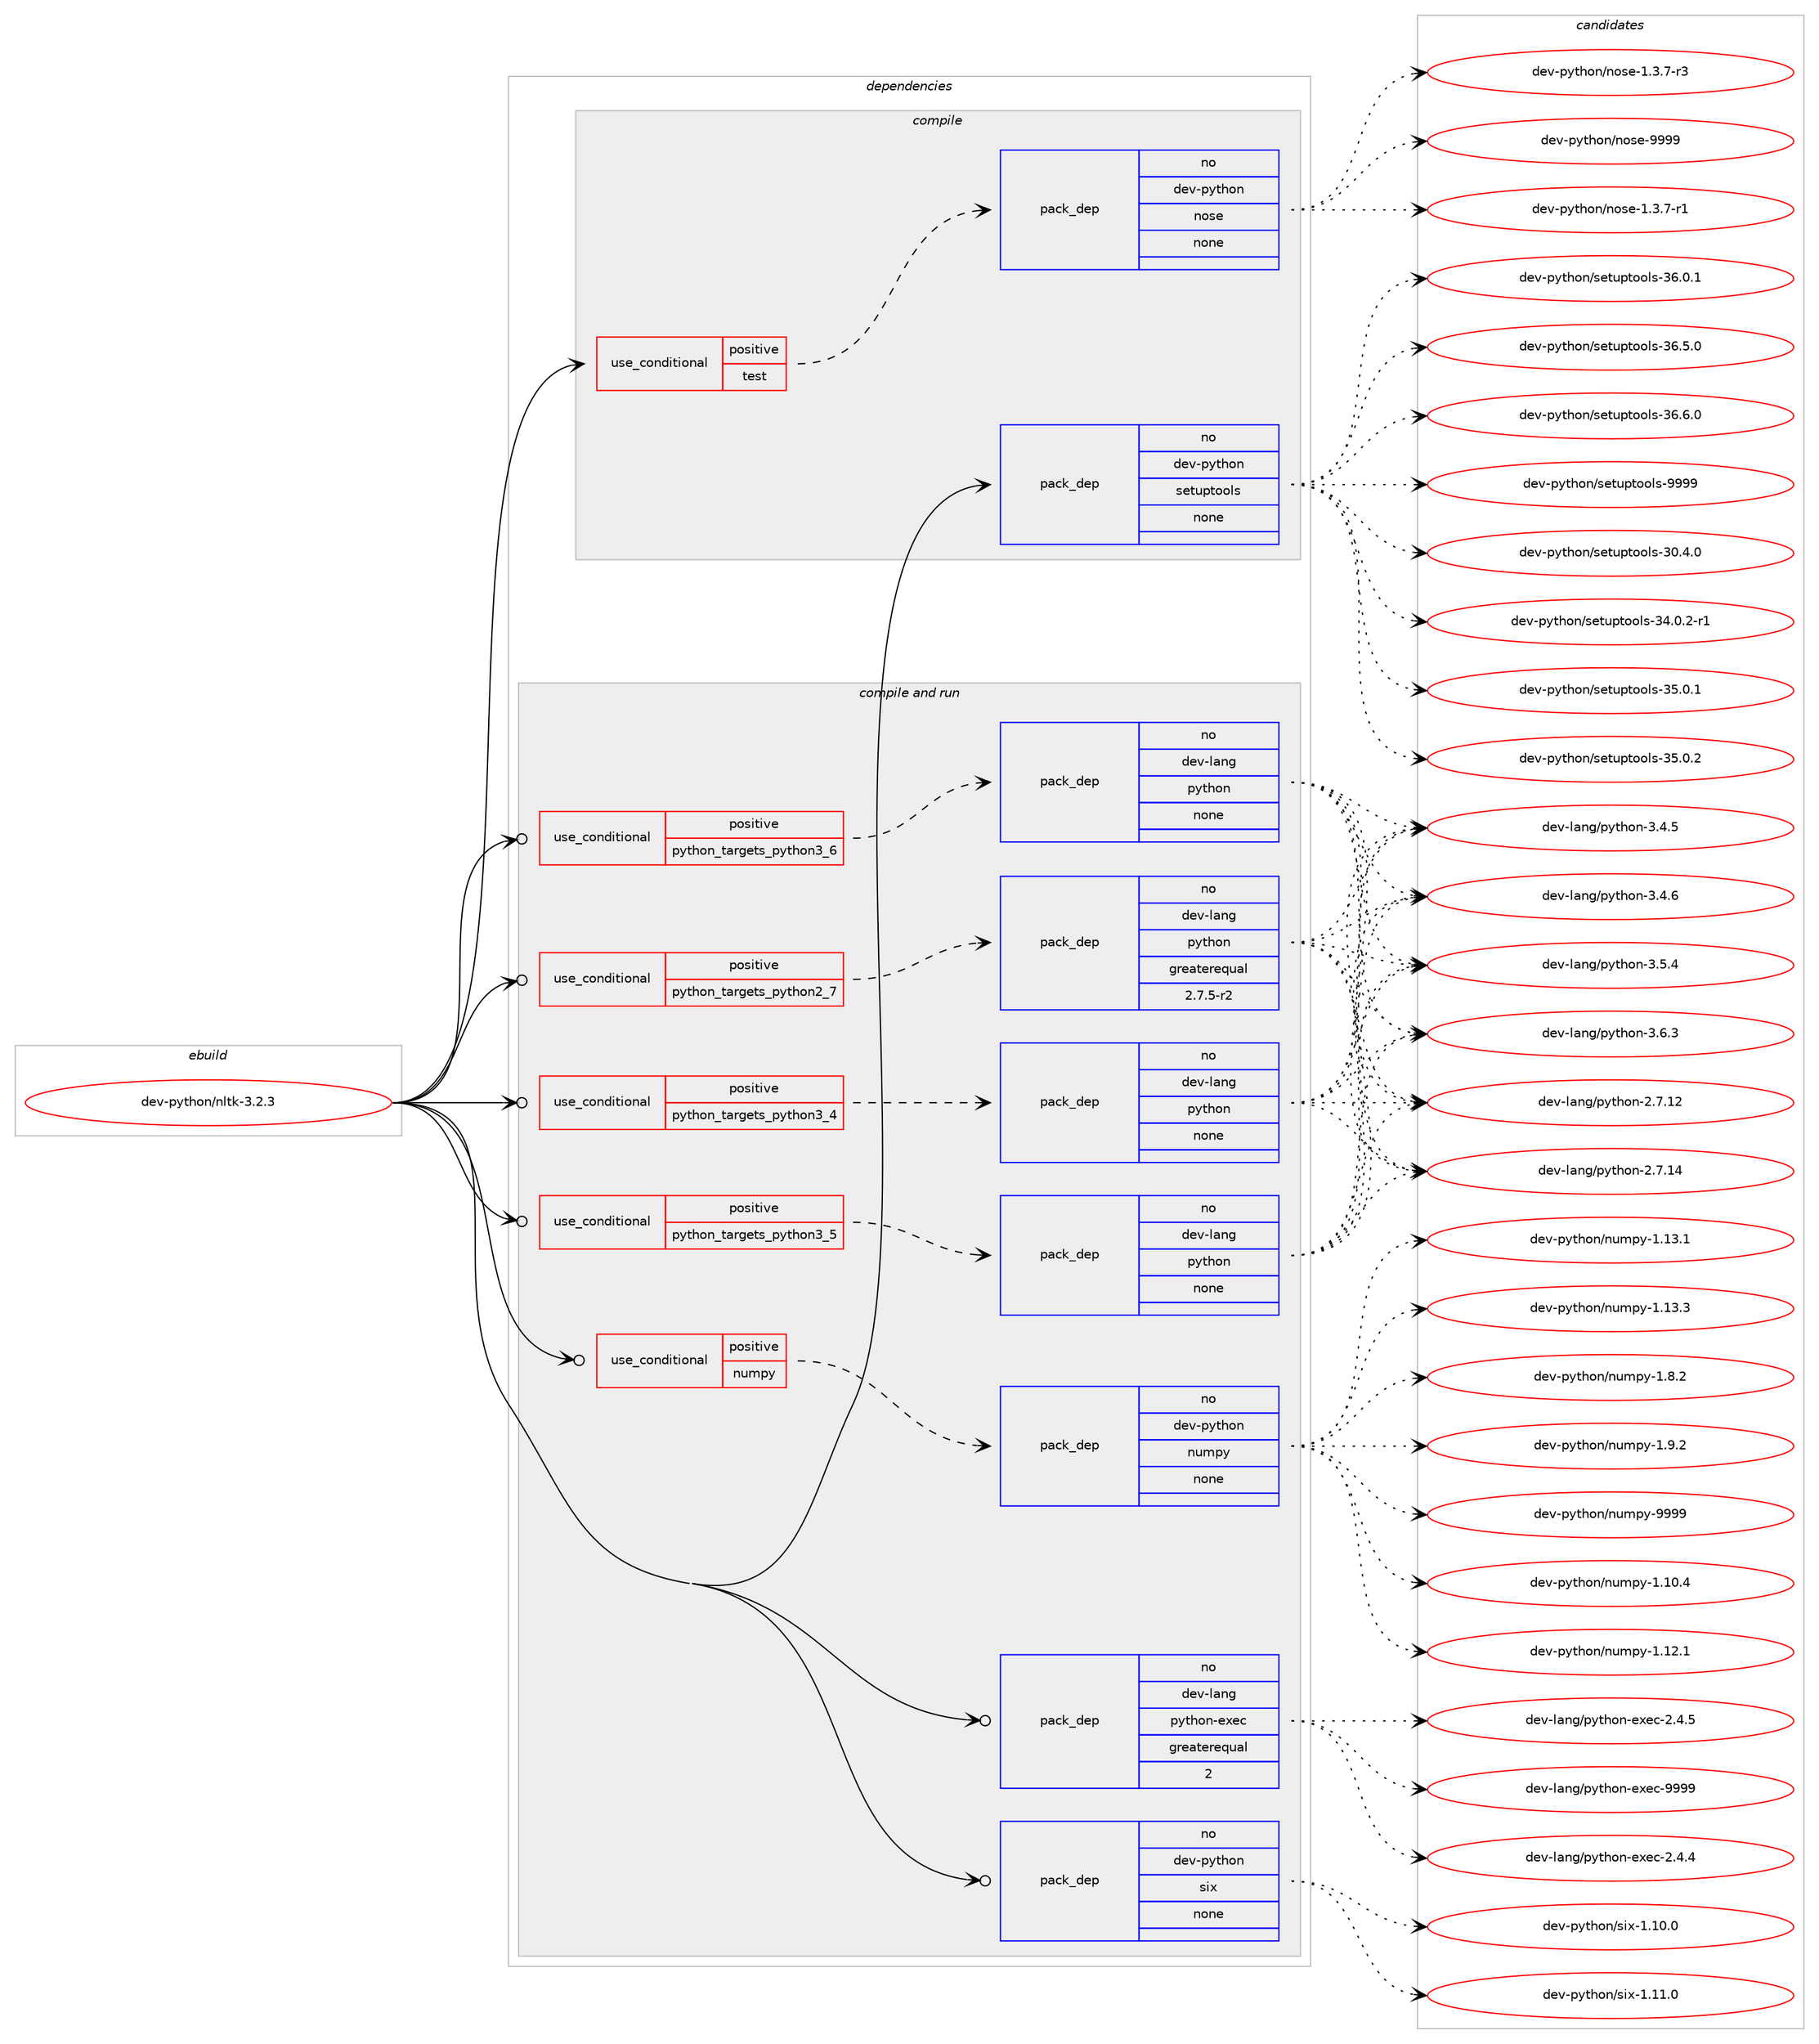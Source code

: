 digraph prolog {

# *************
# Graph options
# *************

newrank=true;
concentrate=true;
compound=true;
graph [rankdir=LR,fontname=Helvetica,fontsize=10,ranksep=1.5];#, ranksep=2.5, nodesep=0.2];
edge  [arrowhead=vee];
node  [fontname=Helvetica,fontsize=10];

# **********
# The ebuild
# **********

subgraph cluster_leftcol {
color=gray;
rank=same;
label=<<i>ebuild</i>>;
id [label="dev-python/nltk-3.2.3", color=red, width=4, href="../dev-python/nltk-3.2.3.svg"];
}

# ****************
# The dependencies
# ****************

subgraph cluster_midcol {
color=gray;
label=<<i>dependencies</i>>;
subgraph cluster_compile {
fillcolor="#eeeeee";
style=filled;
label=<<i>compile</i>>;
subgraph cond36063 {
dependency168062 [label=<<TABLE BORDER="0" CELLBORDER="1" CELLSPACING="0" CELLPADDING="4"><TR><TD ROWSPAN="3" CELLPADDING="10">use_conditional</TD></TR><TR><TD>positive</TD></TR><TR><TD>test</TD></TR></TABLE>>, shape=none, color=red];
subgraph pack128140 {
dependency168063 [label=<<TABLE BORDER="0" CELLBORDER="1" CELLSPACING="0" CELLPADDING="4" WIDTH="220"><TR><TD ROWSPAN="6" CELLPADDING="30">pack_dep</TD></TR><TR><TD WIDTH="110">no</TD></TR><TR><TD>dev-python</TD></TR><TR><TD>nose</TD></TR><TR><TD>none</TD></TR><TR><TD></TD></TR></TABLE>>, shape=none, color=blue];
}
dependency168062:e -> dependency168063:w [weight=20,style="dashed",arrowhead="vee"];
}
id:e -> dependency168062:w [weight=20,style="solid",arrowhead="vee"];
subgraph pack128141 {
dependency168064 [label=<<TABLE BORDER="0" CELLBORDER="1" CELLSPACING="0" CELLPADDING="4" WIDTH="220"><TR><TD ROWSPAN="6" CELLPADDING="30">pack_dep</TD></TR><TR><TD WIDTH="110">no</TD></TR><TR><TD>dev-python</TD></TR><TR><TD>setuptools</TD></TR><TR><TD>none</TD></TR><TR><TD></TD></TR></TABLE>>, shape=none, color=blue];
}
id:e -> dependency168064:w [weight=20,style="solid",arrowhead="vee"];
}
subgraph cluster_compileandrun {
fillcolor="#eeeeee";
style=filled;
label=<<i>compile and run</i>>;
subgraph cond36064 {
dependency168065 [label=<<TABLE BORDER="0" CELLBORDER="1" CELLSPACING="0" CELLPADDING="4"><TR><TD ROWSPAN="3" CELLPADDING="10">use_conditional</TD></TR><TR><TD>positive</TD></TR><TR><TD>numpy</TD></TR></TABLE>>, shape=none, color=red];
subgraph pack128142 {
dependency168066 [label=<<TABLE BORDER="0" CELLBORDER="1" CELLSPACING="0" CELLPADDING="4" WIDTH="220"><TR><TD ROWSPAN="6" CELLPADDING="30">pack_dep</TD></TR><TR><TD WIDTH="110">no</TD></TR><TR><TD>dev-python</TD></TR><TR><TD>numpy</TD></TR><TR><TD>none</TD></TR><TR><TD></TD></TR></TABLE>>, shape=none, color=blue];
}
dependency168065:e -> dependency168066:w [weight=20,style="dashed",arrowhead="vee"];
}
id:e -> dependency168065:w [weight=20,style="solid",arrowhead="odotvee"];
subgraph cond36065 {
dependency168067 [label=<<TABLE BORDER="0" CELLBORDER="1" CELLSPACING="0" CELLPADDING="4"><TR><TD ROWSPAN="3" CELLPADDING="10">use_conditional</TD></TR><TR><TD>positive</TD></TR><TR><TD>python_targets_python2_7</TD></TR></TABLE>>, shape=none, color=red];
subgraph pack128143 {
dependency168068 [label=<<TABLE BORDER="0" CELLBORDER="1" CELLSPACING="0" CELLPADDING="4" WIDTH="220"><TR><TD ROWSPAN="6" CELLPADDING="30">pack_dep</TD></TR><TR><TD WIDTH="110">no</TD></TR><TR><TD>dev-lang</TD></TR><TR><TD>python</TD></TR><TR><TD>greaterequal</TD></TR><TR><TD>2.7.5-r2</TD></TR></TABLE>>, shape=none, color=blue];
}
dependency168067:e -> dependency168068:w [weight=20,style="dashed",arrowhead="vee"];
}
id:e -> dependency168067:w [weight=20,style="solid",arrowhead="odotvee"];
subgraph cond36066 {
dependency168069 [label=<<TABLE BORDER="0" CELLBORDER="1" CELLSPACING="0" CELLPADDING="4"><TR><TD ROWSPAN="3" CELLPADDING="10">use_conditional</TD></TR><TR><TD>positive</TD></TR><TR><TD>python_targets_python3_4</TD></TR></TABLE>>, shape=none, color=red];
subgraph pack128144 {
dependency168070 [label=<<TABLE BORDER="0" CELLBORDER="1" CELLSPACING="0" CELLPADDING="4" WIDTH="220"><TR><TD ROWSPAN="6" CELLPADDING="30">pack_dep</TD></TR><TR><TD WIDTH="110">no</TD></TR><TR><TD>dev-lang</TD></TR><TR><TD>python</TD></TR><TR><TD>none</TD></TR><TR><TD></TD></TR></TABLE>>, shape=none, color=blue];
}
dependency168069:e -> dependency168070:w [weight=20,style="dashed",arrowhead="vee"];
}
id:e -> dependency168069:w [weight=20,style="solid",arrowhead="odotvee"];
subgraph cond36067 {
dependency168071 [label=<<TABLE BORDER="0" CELLBORDER="1" CELLSPACING="0" CELLPADDING="4"><TR><TD ROWSPAN="3" CELLPADDING="10">use_conditional</TD></TR><TR><TD>positive</TD></TR><TR><TD>python_targets_python3_5</TD></TR></TABLE>>, shape=none, color=red];
subgraph pack128145 {
dependency168072 [label=<<TABLE BORDER="0" CELLBORDER="1" CELLSPACING="0" CELLPADDING="4" WIDTH="220"><TR><TD ROWSPAN="6" CELLPADDING="30">pack_dep</TD></TR><TR><TD WIDTH="110">no</TD></TR><TR><TD>dev-lang</TD></TR><TR><TD>python</TD></TR><TR><TD>none</TD></TR><TR><TD></TD></TR></TABLE>>, shape=none, color=blue];
}
dependency168071:e -> dependency168072:w [weight=20,style="dashed",arrowhead="vee"];
}
id:e -> dependency168071:w [weight=20,style="solid",arrowhead="odotvee"];
subgraph cond36068 {
dependency168073 [label=<<TABLE BORDER="0" CELLBORDER="1" CELLSPACING="0" CELLPADDING="4"><TR><TD ROWSPAN="3" CELLPADDING="10">use_conditional</TD></TR><TR><TD>positive</TD></TR><TR><TD>python_targets_python3_6</TD></TR></TABLE>>, shape=none, color=red];
subgraph pack128146 {
dependency168074 [label=<<TABLE BORDER="0" CELLBORDER="1" CELLSPACING="0" CELLPADDING="4" WIDTH="220"><TR><TD ROWSPAN="6" CELLPADDING="30">pack_dep</TD></TR><TR><TD WIDTH="110">no</TD></TR><TR><TD>dev-lang</TD></TR><TR><TD>python</TD></TR><TR><TD>none</TD></TR><TR><TD></TD></TR></TABLE>>, shape=none, color=blue];
}
dependency168073:e -> dependency168074:w [weight=20,style="dashed",arrowhead="vee"];
}
id:e -> dependency168073:w [weight=20,style="solid",arrowhead="odotvee"];
subgraph pack128147 {
dependency168075 [label=<<TABLE BORDER="0" CELLBORDER="1" CELLSPACING="0" CELLPADDING="4" WIDTH="220"><TR><TD ROWSPAN="6" CELLPADDING="30">pack_dep</TD></TR><TR><TD WIDTH="110">no</TD></TR><TR><TD>dev-lang</TD></TR><TR><TD>python-exec</TD></TR><TR><TD>greaterequal</TD></TR><TR><TD>2</TD></TR></TABLE>>, shape=none, color=blue];
}
id:e -> dependency168075:w [weight=20,style="solid",arrowhead="odotvee"];
subgraph pack128148 {
dependency168076 [label=<<TABLE BORDER="0" CELLBORDER="1" CELLSPACING="0" CELLPADDING="4" WIDTH="220"><TR><TD ROWSPAN="6" CELLPADDING="30">pack_dep</TD></TR><TR><TD WIDTH="110">no</TD></TR><TR><TD>dev-python</TD></TR><TR><TD>six</TD></TR><TR><TD>none</TD></TR><TR><TD></TD></TR></TABLE>>, shape=none, color=blue];
}
id:e -> dependency168076:w [weight=20,style="solid",arrowhead="odotvee"];
}
subgraph cluster_run {
fillcolor="#eeeeee";
style=filled;
label=<<i>run</i>>;
}
}

# **************
# The candidates
# **************

subgraph cluster_choices {
rank=same;
color=gray;
label=<<i>candidates</i>>;

subgraph choice128140 {
color=black;
nodesep=1;
choice10010111845112121116104111110471101111151014549465146554511449 [label="dev-python/nose-1.3.7-r1", color=red, width=4,href="../dev-python/nose-1.3.7-r1.svg"];
choice10010111845112121116104111110471101111151014549465146554511451 [label="dev-python/nose-1.3.7-r3", color=red, width=4,href="../dev-python/nose-1.3.7-r3.svg"];
choice10010111845112121116104111110471101111151014557575757 [label="dev-python/nose-9999", color=red, width=4,href="../dev-python/nose-9999.svg"];
dependency168063:e -> choice10010111845112121116104111110471101111151014549465146554511449:w [style=dotted,weight="100"];
dependency168063:e -> choice10010111845112121116104111110471101111151014549465146554511451:w [style=dotted,weight="100"];
dependency168063:e -> choice10010111845112121116104111110471101111151014557575757:w [style=dotted,weight="100"];
}
subgraph choice128141 {
color=black;
nodesep=1;
choice100101118451121211161041111104711510111611711211611111110811545514846524648 [label="dev-python/setuptools-30.4.0", color=red, width=4,href="../dev-python/setuptools-30.4.0.svg"];
choice1001011184511212111610411111047115101116117112116111111108115455152464846504511449 [label="dev-python/setuptools-34.0.2-r1", color=red, width=4,href="../dev-python/setuptools-34.0.2-r1.svg"];
choice100101118451121211161041111104711510111611711211611111110811545515346484649 [label="dev-python/setuptools-35.0.1", color=red, width=4,href="../dev-python/setuptools-35.0.1.svg"];
choice100101118451121211161041111104711510111611711211611111110811545515346484650 [label="dev-python/setuptools-35.0.2", color=red, width=4,href="../dev-python/setuptools-35.0.2.svg"];
choice100101118451121211161041111104711510111611711211611111110811545515446484649 [label="dev-python/setuptools-36.0.1", color=red, width=4,href="../dev-python/setuptools-36.0.1.svg"];
choice100101118451121211161041111104711510111611711211611111110811545515446534648 [label="dev-python/setuptools-36.5.0", color=red, width=4,href="../dev-python/setuptools-36.5.0.svg"];
choice100101118451121211161041111104711510111611711211611111110811545515446544648 [label="dev-python/setuptools-36.6.0", color=red, width=4,href="../dev-python/setuptools-36.6.0.svg"];
choice10010111845112121116104111110471151011161171121161111111081154557575757 [label="dev-python/setuptools-9999", color=red, width=4,href="../dev-python/setuptools-9999.svg"];
dependency168064:e -> choice100101118451121211161041111104711510111611711211611111110811545514846524648:w [style=dotted,weight="100"];
dependency168064:e -> choice1001011184511212111610411111047115101116117112116111111108115455152464846504511449:w [style=dotted,weight="100"];
dependency168064:e -> choice100101118451121211161041111104711510111611711211611111110811545515346484649:w [style=dotted,weight="100"];
dependency168064:e -> choice100101118451121211161041111104711510111611711211611111110811545515346484650:w [style=dotted,weight="100"];
dependency168064:e -> choice100101118451121211161041111104711510111611711211611111110811545515446484649:w [style=dotted,weight="100"];
dependency168064:e -> choice100101118451121211161041111104711510111611711211611111110811545515446534648:w [style=dotted,weight="100"];
dependency168064:e -> choice100101118451121211161041111104711510111611711211611111110811545515446544648:w [style=dotted,weight="100"];
dependency168064:e -> choice10010111845112121116104111110471151011161171121161111111081154557575757:w [style=dotted,weight="100"];
}
subgraph choice128142 {
color=black;
nodesep=1;
choice100101118451121211161041111104711011710911212145494649484652 [label="dev-python/numpy-1.10.4", color=red, width=4,href="../dev-python/numpy-1.10.4.svg"];
choice100101118451121211161041111104711011710911212145494649504649 [label="dev-python/numpy-1.12.1", color=red, width=4,href="../dev-python/numpy-1.12.1.svg"];
choice100101118451121211161041111104711011710911212145494649514649 [label="dev-python/numpy-1.13.1", color=red, width=4,href="../dev-python/numpy-1.13.1.svg"];
choice100101118451121211161041111104711011710911212145494649514651 [label="dev-python/numpy-1.13.3", color=red, width=4,href="../dev-python/numpy-1.13.3.svg"];
choice1001011184511212111610411111047110117109112121454946564650 [label="dev-python/numpy-1.8.2", color=red, width=4,href="../dev-python/numpy-1.8.2.svg"];
choice1001011184511212111610411111047110117109112121454946574650 [label="dev-python/numpy-1.9.2", color=red, width=4,href="../dev-python/numpy-1.9.2.svg"];
choice10010111845112121116104111110471101171091121214557575757 [label="dev-python/numpy-9999", color=red, width=4,href="../dev-python/numpy-9999.svg"];
dependency168066:e -> choice100101118451121211161041111104711011710911212145494649484652:w [style=dotted,weight="100"];
dependency168066:e -> choice100101118451121211161041111104711011710911212145494649504649:w [style=dotted,weight="100"];
dependency168066:e -> choice100101118451121211161041111104711011710911212145494649514649:w [style=dotted,weight="100"];
dependency168066:e -> choice100101118451121211161041111104711011710911212145494649514651:w [style=dotted,weight="100"];
dependency168066:e -> choice1001011184511212111610411111047110117109112121454946564650:w [style=dotted,weight="100"];
dependency168066:e -> choice1001011184511212111610411111047110117109112121454946574650:w [style=dotted,weight="100"];
dependency168066:e -> choice10010111845112121116104111110471101171091121214557575757:w [style=dotted,weight="100"];
}
subgraph choice128143 {
color=black;
nodesep=1;
choice10010111845108971101034711212111610411111045504655464950 [label="dev-lang/python-2.7.12", color=red, width=4,href="../dev-lang/python-2.7.12.svg"];
choice10010111845108971101034711212111610411111045504655464952 [label="dev-lang/python-2.7.14", color=red, width=4,href="../dev-lang/python-2.7.14.svg"];
choice100101118451089711010347112121116104111110455146524653 [label="dev-lang/python-3.4.5", color=red, width=4,href="../dev-lang/python-3.4.5.svg"];
choice100101118451089711010347112121116104111110455146524654 [label="dev-lang/python-3.4.6", color=red, width=4,href="../dev-lang/python-3.4.6.svg"];
choice100101118451089711010347112121116104111110455146534652 [label="dev-lang/python-3.5.4", color=red, width=4,href="../dev-lang/python-3.5.4.svg"];
choice100101118451089711010347112121116104111110455146544651 [label="dev-lang/python-3.6.3", color=red, width=4,href="../dev-lang/python-3.6.3.svg"];
dependency168068:e -> choice10010111845108971101034711212111610411111045504655464950:w [style=dotted,weight="100"];
dependency168068:e -> choice10010111845108971101034711212111610411111045504655464952:w [style=dotted,weight="100"];
dependency168068:e -> choice100101118451089711010347112121116104111110455146524653:w [style=dotted,weight="100"];
dependency168068:e -> choice100101118451089711010347112121116104111110455146524654:w [style=dotted,weight="100"];
dependency168068:e -> choice100101118451089711010347112121116104111110455146534652:w [style=dotted,weight="100"];
dependency168068:e -> choice100101118451089711010347112121116104111110455146544651:w [style=dotted,weight="100"];
}
subgraph choice128144 {
color=black;
nodesep=1;
choice10010111845108971101034711212111610411111045504655464950 [label="dev-lang/python-2.7.12", color=red, width=4,href="../dev-lang/python-2.7.12.svg"];
choice10010111845108971101034711212111610411111045504655464952 [label="dev-lang/python-2.7.14", color=red, width=4,href="../dev-lang/python-2.7.14.svg"];
choice100101118451089711010347112121116104111110455146524653 [label="dev-lang/python-3.4.5", color=red, width=4,href="../dev-lang/python-3.4.5.svg"];
choice100101118451089711010347112121116104111110455146524654 [label="dev-lang/python-3.4.6", color=red, width=4,href="../dev-lang/python-3.4.6.svg"];
choice100101118451089711010347112121116104111110455146534652 [label="dev-lang/python-3.5.4", color=red, width=4,href="../dev-lang/python-3.5.4.svg"];
choice100101118451089711010347112121116104111110455146544651 [label="dev-lang/python-3.6.3", color=red, width=4,href="../dev-lang/python-3.6.3.svg"];
dependency168070:e -> choice10010111845108971101034711212111610411111045504655464950:w [style=dotted,weight="100"];
dependency168070:e -> choice10010111845108971101034711212111610411111045504655464952:w [style=dotted,weight="100"];
dependency168070:e -> choice100101118451089711010347112121116104111110455146524653:w [style=dotted,weight="100"];
dependency168070:e -> choice100101118451089711010347112121116104111110455146524654:w [style=dotted,weight="100"];
dependency168070:e -> choice100101118451089711010347112121116104111110455146534652:w [style=dotted,weight="100"];
dependency168070:e -> choice100101118451089711010347112121116104111110455146544651:w [style=dotted,weight="100"];
}
subgraph choice128145 {
color=black;
nodesep=1;
choice10010111845108971101034711212111610411111045504655464950 [label="dev-lang/python-2.7.12", color=red, width=4,href="../dev-lang/python-2.7.12.svg"];
choice10010111845108971101034711212111610411111045504655464952 [label="dev-lang/python-2.7.14", color=red, width=4,href="../dev-lang/python-2.7.14.svg"];
choice100101118451089711010347112121116104111110455146524653 [label="dev-lang/python-3.4.5", color=red, width=4,href="../dev-lang/python-3.4.5.svg"];
choice100101118451089711010347112121116104111110455146524654 [label="dev-lang/python-3.4.6", color=red, width=4,href="../dev-lang/python-3.4.6.svg"];
choice100101118451089711010347112121116104111110455146534652 [label="dev-lang/python-3.5.4", color=red, width=4,href="../dev-lang/python-3.5.4.svg"];
choice100101118451089711010347112121116104111110455146544651 [label="dev-lang/python-3.6.3", color=red, width=4,href="../dev-lang/python-3.6.3.svg"];
dependency168072:e -> choice10010111845108971101034711212111610411111045504655464950:w [style=dotted,weight="100"];
dependency168072:e -> choice10010111845108971101034711212111610411111045504655464952:w [style=dotted,weight="100"];
dependency168072:e -> choice100101118451089711010347112121116104111110455146524653:w [style=dotted,weight="100"];
dependency168072:e -> choice100101118451089711010347112121116104111110455146524654:w [style=dotted,weight="100"];
dependency168072:e -> choice100101118451089711010347112121116104111110455146534652:w [style=dotted,weight="100"];
dependency168072:e -> choice100101118451089711010347112121116104111110455146544651:w [style=dotted,weight="100"];
}
subgraph choice128146 {
color=black;
nodesep=1;
choice10010111845108971101034711212111610411111045504655464950 [label="dev-lang/python-2.7.12", color=red, width=4,href="../dev-lang/python-2.7.12.svg"];
choice10010111845108971101034711212111610411111045504655464952 [label="dev-lang/python-2.7.14", color=red, width=4,href="../dev-lang/python-2.7.14.svg"];
choice100101118451089711010347112121116104111110455146524653 [label="dev-lang/python-3.4.5", color=red, width=4,href="../dev-lang/python-3.4.5.svg"];
choice100101118451089711010347112121116104111110455146524654 [label="dev-lang/python-3.4.6", color=red, width=4,href="../dev-lang/python-3.4.6.svg"];
choice100101118451089711010347112121116104111110455146534652 [label="dev-lang/python-3.5.4", color=red, width=4,href="../dev-lang/python-3.5.4.svg"];
choice100101118451089711010347112121116104111110455146544651 [label="dev-lang/python-3.6.3", color=red, width=4,href="../dev-lang/python-3.6.3.svg"];
dependency168074:e -> choice10010111845108971101034711212111610411111045504655464950:w [style=dotted,weight="100"];
dependency168074:e -> choice10010111845108971101034711212111610411111045504655464952:w [style=dotted,weight="100"];
dependency168074:e -> choice100101118451089711010347112121116104111110455146524653:w [style=dotted,weight="100"];
dependency168074:e -> choice100101118451089711010347112121116104111110455146524654:w [style=dotted,weight="100"];
dependency168074:e -> choice100101118451089711010347112121116104111110455146534652:w [style=dotted,weight="100"];
dependency168074:e -> choice100101118451089711010347112121116104111110455146544651:w [style=dotted,weight="100"];
}
subgraph choice128147 {
color=black;
nodesep=1;
choice1001011184510897110103471121211161041111104510112010199455046524652 [label="dev-lang/python-exec-2.4.4", color=red, width=4,href="../dev-lang/python-exec-2.4.4.svg"];
choice1001011184510897110103471121211161041111104510112010199455046524653 [label="dev-lang/python-exec-2.4.5", color=red, width=4,href="../dev-lang/python-exec-2.4.5.svg"];
choice10010111845108971101034711212111610411111045101120101994557575757 [label="dev-lang/python-exec-9999", color=red, width=4,href="../dev-lang/python-exec-9999.svg"];
dependency168075:e -> choice1001011184510897110103471121211161041111104510112010199455046524652:w [style=dotted,weight="100"];
dependency168075:e -> choice1001011184510897110103471121211161041111104510112010199455046524653:w [style=dotted,weight="100"];
dependency168075:e -> choice10010111845108971101034711212111610411111045101120101994557575757:w [style=dotted,weight="100"];
}
subgraph choice128148 {
color=black;
nodesep=1;
choice100101118451121211161041111104711510512045494649484648 [label="dev-python/six-1.10.0", color=red, width=4,href="../dev-python/six-1.10.0.svg"];
choice100101118451121211161041111104711510512045494649494648 [label="dev-python/six-1.11.0", color=red, width=4,href="../dev-python/six-1.11.0.svg"];
dependency168076:e -> choice100101118451121211161041111104711510512045494649484648:w [style=dotted,weight="100"];
dependency168076:e -> choice100101118451121211161041111104711510512045494649494648:w [style=dotted,weight="100"];
}
}

}
